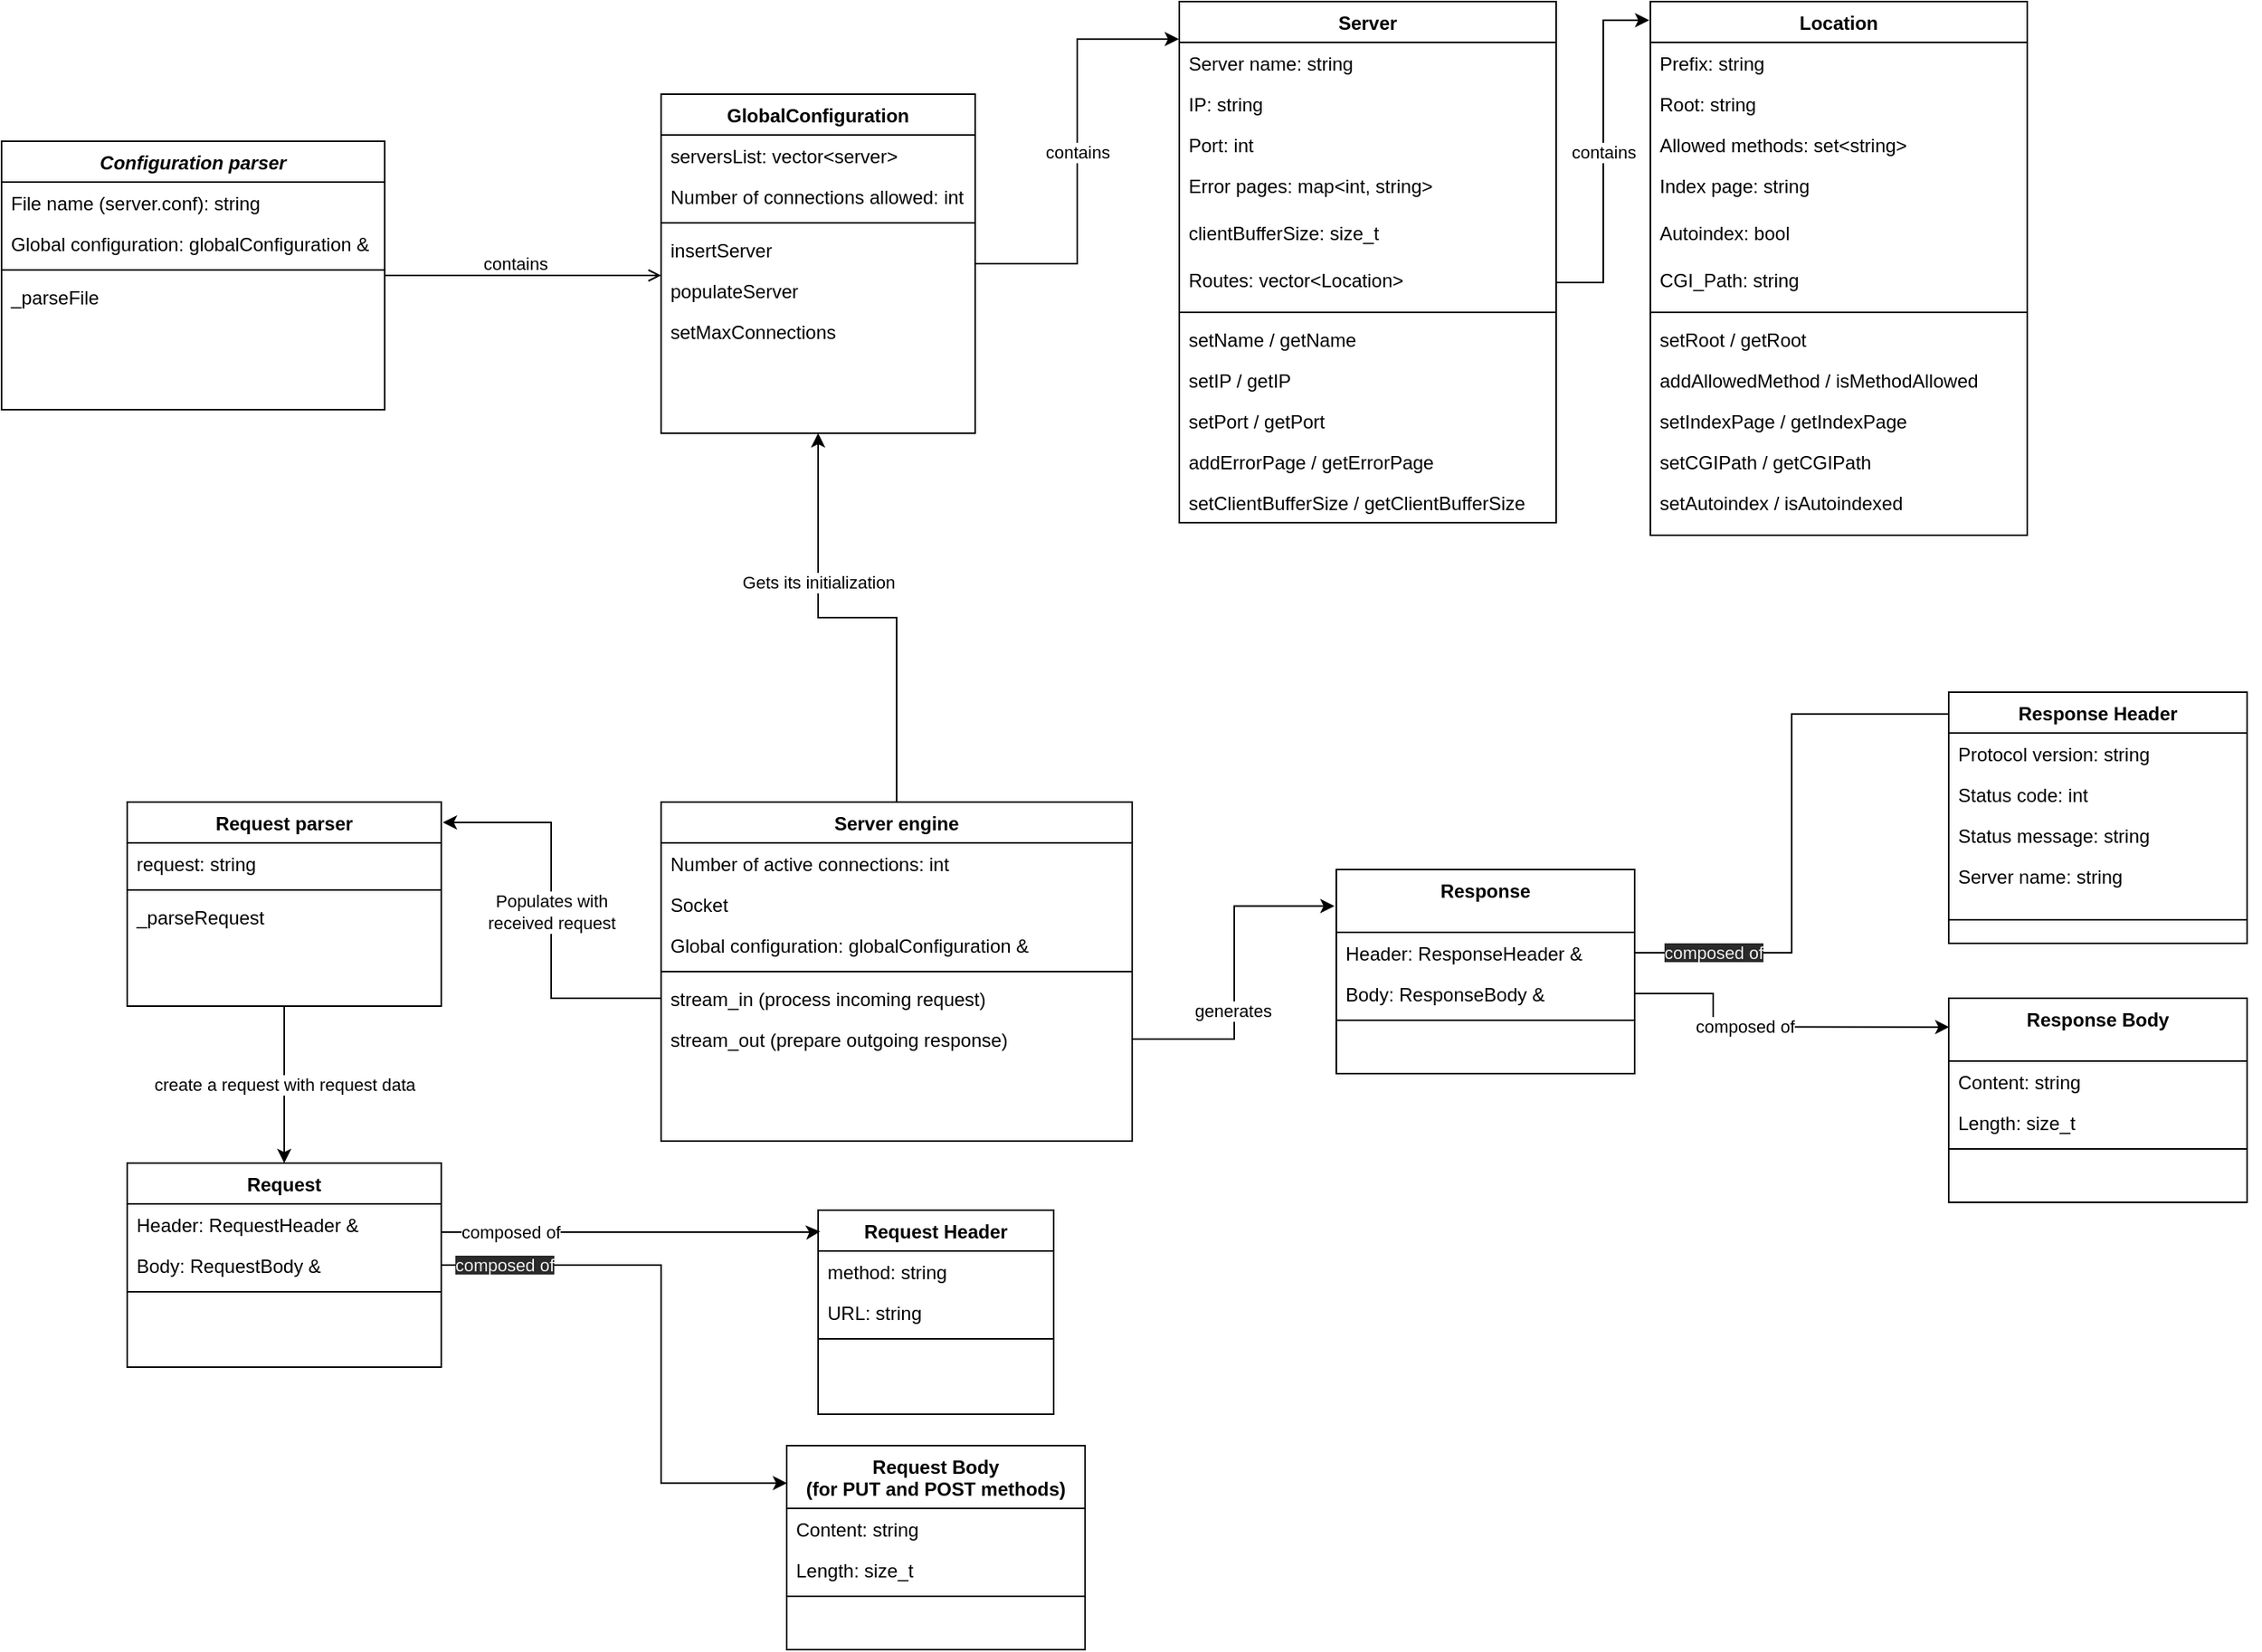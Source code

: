 <mxfile>
    <diagram id="C5RBs43oDa-KdzZeNtuy" name="Page-1">
        <mxGraphModel dx="864" dy="434" grid="1" gridSize="10" guides="1" tooltips="1" connect="1" arrows="1" fold="1" page="1" pageScale="1" pageWidth="1500" pageHeight="1169" math="0" shadow="0">
            <root>
                <mxCell id="WIyWlLk6GJQsqaUBKTNV-0"/>
                <mxCell id="WIyWlLk6GJQsqaUBKTNV-1" parent="WIyWlLk6GJQsqaUBKTNV-0"/>
                <mxCell id="zkfFHV4jXpPFQw0GAbJ--0" value="Configuration parser" style="swimlane;fontStyle=3;align=center;verticalAlign=top;childLayout=stackLayout;horizontal=1;startSize=26;horizontalStack=0;resizeParent=1;resizeLast=0;collapsible=1;marginBottom=0;rounded=0;shadow=0;strokeWidth=1;" parent="WIyWlLk6GJQsqaUBKTNV-1" vertex="1">
                    <mxGeometry x="10" y="129" width="244" height="171" as="geometry">
                        <mxRectangle x="230" y="140" width="160" height="26" as="alternateBounds"/>
                    </mxGeometry>
                </mxCell>
                <mxCell id="zkfFHV4jXpPFQw0GAbJ--1" value="File name (server.conf): string" style="text;align=left;verticalAlign=top;spacingLeft=4;spacingRight=4;overflow=hidden;rotatable=0;points=[[0,0.5],[1,0.5]];portConstraint=eastwest;" parent="zkfFHV4jXpPFQw0GAbJ--0" vertex="1">
                    <mxGeometry y="26" width="244" height="26" as="geometry"/>
                </mxCell>
                <mxCell id="zkfFHV4jXpPFQw0GAbJ--2" value="Global configuration: globalConfiguration &amp;" style="text;align=left;verticalAlign=top;spacingLeft=4;spacingRight=4;overflow=hidden;rotatable=0;points=[[0,0.5],[1,0.5]];portConstraint=eastwest;rounded=0;shadow=0;html=0;" parent="zkfFHV4jXpPFQw0GAbJ--0" vertex="1">
                    <mxGeometry y="52" width="244" height="26" as="geometry"/>
                </mxCell>
                <mxCell id="zkfFHV4jXpPFQw0GAbJ--4" value="" style="line;html=1;strokeWidth=1;align=left;verticalAlign=middle;spacingTop=-1;spacingLeft=3;spacingRight=3;rotatable=0;labelPosition=right;points=[];portConstraint=eastwest;" parent="zkfFHV4jXpPFQw0GAbJ--0" vertex="1">
                    <mxGeometry y="78" width="244" height="8" as="geometry"/>
                </mxCell>
                <mxCell id="zkfFHV4jXpPFQw0GAbJ--5" value="_parseFile" style="text;align=left;verticalAlign=top;spacingLeft=4;spacingRight=4;overflow=hidden;rotatable=0;points=[[0,0.5],[1,0.5]];portConstraint=eastwest;" parent="zkfFHV4jXpPFQw0GAbJ--0" vertex="1">
                    <mxGeometry y="86" width="244" height="30" as="geometry"/>
                </mxCell>
                <mxCell id="oprgUAEJjMY1lW2L3Nvr-10" value="contains" style="edgeStyle=orthogonalEdgeStyle;rounded=0;orthogonalLoop=1;jettySize=auto;html=1;entryX=-0.001;entryY=0.072;entryDx=0;entryDy=0;entryPerimeter=0;" parent="WIyWlLk6GJQsqaUBKTNV-1" source="zkfFHV4jXpPFQw0GAbJ--17" target="oprgUAEJjMY1lW2L3Nvr-1" edge="1">
                    <mxGeometry relative="1" as="geometry"/>
                </mxCell>
                <mxCell id="zkfFHV4jXpPFQw0GAbJ--17" value="GlobalConfiguration" style="swimlane;fontStyle=1;align=center;verticalAlign=top;childLayout=stackLayout;horizontal=1;startSize=26;horizontalStack=0;resizeParent=1;resizeLast=0;collapsible=1;marginBottom=0;rounded=0;shadow=0;strokeWidth=1;" parent="WIyWlLk6GJQsqaUBKTNV-1" vertex="1">
                    <mxGeometry x="430" y="99" width="200" height="216" as="geometry">
                        <mxRectangle x="550" y="140" width="160" height="26" as="alternateBounds"/>
                    </mxGeometry>
                </mxCell>
                <mxCell id="zkfFHV4jXpPFQw0GAbJ--18" value="serversList: vector&lt;server&gt;" style="text;align=left;verticalAlign=top;spacingLeft=4;spacingRight=4;overflow=hidden;rotatable=0;points=[[0,0.5],[1,0.5]];portConstraint=eastwest;" parent="zkfFHV4jXpPFQw0GAbJ--17" vertex="1">
                    <mxGeometry y="26" width="200" height="26" as="geometry"/>
                </mxCell>
                <mxCell id="zkfFHV4jXpPFQw0GAbJ--19" value="Number of connections allowed: int" style="text;align=left;verticalAlign=top;spacingLeft=4;spacingRight=4;overflow=hidden;rotatable=0;points=[[0,0.5],[1,0.5]];portConstraint=eastwest;rounded=0;shadow=0;html=0;" parent="zkfFHV4jXpPFQw0GAbJ--17" vertex="1">
                    <mxGeometry y="52" width="200" height="26" as="geometry"/>
                </mxCell>
                <mxCell id="zkfFHV4jXpPFQw0GAbJ--23" value="" style="line;html=1;strokeWidth=1;align=left;verticalAlign=middle;spacingTop=-1;spacingLeft=3;spacingRight=3;rotatable=0;labelPosition=right;points=[];portConstraint=eastwest;" parent="zkfFHV4jXpPFQw0GAbJ--17" vertex="1">
                    <mxGeometry y="78" width="200" height="8" as="geometry"/>
                </mxCell>
                <mxCell id="zkfFHV4jXpPFQw0GAbJ--24" value="insertServer" style="text;align=left;verticalAlign=top;spacingLeft=4;spacingRight=4;overflow=hidden;rotatable=0;points=[[0,0.5],[1,0.5]];portConstraint=eastwest;" parent="zkfFHV4jXpPFQw0GAbJ--17" vertex="1">
                    <mxGeometry y="86" width="200" height="26" as="geometry"/>
                </mxCell>
                <mxCell id="zkfFHV4jXpPFQw0GAbJ--25" value="populateServer" style="text;align=left;verticalAlign=top;spacingLeft=4;spacingRight=4;overflow=hidden;rotatable=0;points=[[0,0.5],[1,0.5]];portConstraint=eastwest;" parent="zkfFHV4jXpPFQw0GAbJ--17" vertex="1">
                    <mxGeometry y="112" width="200" height="26" as="geometry"/>
                </mxCell>
                <mxCell id="oprgUAEJjMY1lW2L3Nvr-37" value="setMaxConnections" style="text;align=left;verticalAlign=top;spacingLeft=4;spacingRight=4;overflow=hidden;rotatable=0;points=[[0,0.5],[1,0.5]];portConstraint=eastwest;" parent="zkfFHV4jXpPFQw0GAbJ--17" vertex="1">
                    <mxGeometry y="138" width="200" height="26" as="geometry"/>
                </mxCell>
                <mxCell id="zkfFHV4jXpPFQw0GAbJ--26" value="contains" style="endArrow=open;shadow=0;strokeWidth=1;rounded=0;endFill=1;edgeStyle=elbowEdgeStyle;elbow=vertical;" parent="WIyWlLk6GJQsqaUBKTNV-1" source="zkfFHV4jXpPFQw0GAbJ--0" target="zkfFHV4jXpPFQw0GAbJ--17" edge="1">
                    <mxGeometry x="-0.053" y="8" relative="1" as="geometry">
                        <mxPoint x="344" y="201" as="sourcePoint"/>
                        <mxPoint x="504" y="201" as="targetPoint"/>
                        <mxPoint as="offset"/>
                    </mxGeometry>
                </mxCell>
                <mxCell id="oprgUAEJjMY1lW2L3Nvr-1" value="Server" style="swimlane;fontStyle=1;align=center;verticalAlign=top;childLayout=stackLayout;horizontal=1;startSize=26;horizontalStack=0;resizeParent=1;resizeLast=0;collapsible=1;marginBottom=0;rounded=0;shadow=0;strokeWidth=1;glass=0;sketch=0;" parent="WIyWlLk6GJQsqaUBKTNV-1" vertex="1">
                    <mxGeometry x="760" y="40" width="240" height="332" as="geometry">
                        <mxRectangle x="550" y="140" width="160" height="26" as="alternateBounds"/>
                    </mxGeometry>
                </mxCell>
                <mxCell id="oprgUAEJjMY1lW2L3Nvr-3" value="Server name: string" style="text;align=left;verticalAlign=top;spacingLeft=4;spacingRight=4;overflow=hidden;rotatable=0;points=[[0,0.5],[1,0.5]];portConstraint=eastwest;rounded=0;shadow=0;html=0;fontStyle=0" parent="oprgUAEJjMY1lW2L3Nvr-1" vertex="1">
                    <mxGeometry y="26" width="240" height="26" as="geometry"/>
                </mxCell>
                <mxCell id="oprgUAEJjMY1lW2L3Nvr-2" value="IP: string" style="text;align=left;verticalAlign=top;spacingLeft=4;spacingRight=4;overflow=hidden;rotatable=0;points=[[0,0.5],[1,0.5]];portConstraint=eastwest;fontStyle=0" parent="oprgUAEJjMY1lW2L3Nvr-1" vertex="1">
                    <mxGeometry y="52" width="240" height="26" as="geometry"/>
                </mxCell>
                <mxCell id="oprgUAEJjMY1lW2L3Nvr-4" value="Port: int" style="text;align=left;verticalAlign=top;spacingLeft=4;spacingRight=4;overflow=hidden;rotatable=0;points=[[0,0.5],[1,0.5]];portConstraint=eastwest;rounded=0;shadow=0;html=0;fontStyle=0" parent="oprgUAEJjMY1lW2L3Nvr-1" vertex="1">
                    <mxGeometry y="78" width="240" height="26" as="geometry"/>
                </mxCell>
                <mxCell id="oprgUAEJjMY1lW2L3Nvr-35" value="Error pages: map&lt;int, string&gt;" style="text;align=left;verticalAlign=top;spacingLeft=4;spacingRight=4;overflow=hidden;rotatable=0;points=[[0,0.5],[1,0.5]];portConstraint=eastwest;rounded=0;shadow=0;html=0;fontStyle=0" parent="oprgUAEJjMY1lW2L3Nvr-1" vertex="1">
                    <mxGeometry y="104" width="240" height="30" as="geometry"/>
                </mxCell>
                <mxCell id="oprgUAEJjMY1lW2L3Nvr-34" value="clientBufferSize: size_t" style="text;align=left;verticalAlign=top;spacingLeft=4;spacingRight=4;overflow=hidden;rotatable=0;points=[[0,0.5],[1,0.5]];portConstraint=eastwest;rounded=0;shadow=0;html=0;fontStyle=0" parent="oprgUAEJjMY1lW2L3Nvr-1" vertex="1">
                    <mxGeometry y="134" width="240" height="30" as="geometry"/>
                </mxCell>
                <mxCell id="25" value="Routes: vector&lt;Location&gt;" style="text;align=left;verticalAlign=top;spacingLeft=4;spacingRight=4;overflow=hidden;rotatable=0;points=[[0,0.5],[1,0.5]];portConstraint=eastwest;rounded=0;shadow=0;html=0;fontStyle=0" parent="oprgUAEJjMY1lW2L3Nvr-1" vertex="1">
                    <mxGeometry y="164" width="240" height="30" as="geometry"/>
                </mxCell>
                <mxCell id="oprgUAEJjMY1lW2L3Nvr-7" value="" style="line;html=1;strokeWidth=1;align=left;verticalAlign=middle;spacingTop=-1;spacingLeft=3;spacingRight=3;rotatable=0;labelPosition=right;points=[];portConstraint=eastwest;" parent="oprgUAEJjMY1lW2L3Nvr-1" vertex="1">
                    <mxGeometry y="194" width="240" height="8" as="geometry"/>
                </mxCell>
                <mxCell id="oprgUAEJjMY1lW2L3Nvr-9" value="setName / getName" style="text;align=left;verticalAlign=top;spacingLeft=4;spacingRight=4;overflow=hidden;rotatable=0;points=[[0,0.5],[1,0.5]];portConstraint=eastwest;" parent="oprgUAEJjMY1lW2L3Nvr-1" vertex="1">
                    <mxGeometry y="202" width="240" height="26" as="geometry"/>
                </mxCell>
                <mxCell id="oprgUAEJjMY1lW2L3Nvr-8" value="setIP / getIP" style="text;align=left;verticalAlign=top;spacingLeft=4;spacingRight=4;overflow=hidden;rotatable=0;points=[[0,0.5],[1,0.5]];portConstraint=eastwest;" parent="oprgUAEJjMY1lW2L3Nvr-1" vertex="1">
                    <mxGeometry y="228" width="240" height="26" as="geometry"/>
                </mxCell>
                <mxCell id="oprgUAEJjMY1lW2L3Nvr-17" value="setPort / getPort" style="text;align=left;verticalAlign=top;spacingLeft=4;spacingRight=4;overflow=hidden;rotatable=0;points=[[0,0.5],[1,0.5]];portConstraint=eastwest;" parent="oprgUAEJjMY1lW2L3Nvr-1" vertex="1">
                    <mxGeometry y="254" width="240" height="26" as="geometry"/>
                </mxCell>
                <mxCell id="qIc10v1bF7AHO4W7wMpP-0" value="addErrorPage / getErrorPage" style="text;align=left;verticalAlign=top;spacingLeft=4;spacingRight=4;overflow=hidden;rotatable=0;points=[[0,0.5],[1,0.5]];portConstraint=eastwest;" parent="oprgUAEJjMY1lW2L3Nvr-1" vertex="1">
                    <mxGeometry y="280" width="240" height="26" as="geometry"/>
                </mxCell>
                <mxCell id="oprgUAEJjMY1lW2L3Nvr-33" value="setClientBufferSize / getClientBufferSize" style="text;align=left;verticalAlign=top;spacingLeft=4;spacingRight=4;overflow=hidden;rotatable=0;points=[[0,0.5],[1,0.5]];portConstraint=eastwest;" parent="oprgUAEJjMY1lW2L3Nvr-1" vertex="1">
                    <mxGeometry y="306" width="240" height="26" as="geometry"/>
                </mxCell>
                <mxCell id="oprgUAEJjMY1lW2L3Nvr-40" value="Gets its initialization" style="edgeStyle=orthogonalEdgeStyle;rounded=0;orthogonalLoop=1;jettySize=auto;html=1;exitX=0.5;exitY=0;exitDx=0;exitDy=0;entryX=0.5;entryY=1;entryDx=0;entryDy=0;" parent="WIyWlLk6GJQsqaUBKTNV-1" source="oprgUAEJjMY1lW2L3Nvr-11" target="zkfFHV4jXpPFQw0GAbJ--17" edge="1">
                    <mxGeometry x="0.333" relative="1" as="geometry">
                        <mxPoint as="offset"/>
                    </mxGeometry>
                </mxCell>
                <mxCell id="oprgUAEJjMY1lW2L3Nvr-11" value="Server engine" style="swimlane;fontStyle=1;align=center;verticalAlign=top;childLayout=stackLayout;horizontal=1;startSize=26;horizontalStack=0;resizeParent=1;resizeLast=0;collapsible=1;marginBottom=0;rounded=0;shadow=0;strokeWidth=1;" parent="WIyWlLk6GJQsqaUBKTNV-1" vertex="1">
                    <mxGeometry x="430" y="550" width="300" height="216" as="geometry">
                        <mxRectangle x="550" y="140" width="160" height="26" as="alternateBounds"/>
                    </mxGeometry>
                </mxCell>
                <mxCell id="oprgUAEJjMY1lW2L3Nvr-12" value="Number of active connections: int" style="text;align=left;verticalAlign=top;spacingLeft=4;spacingRight=4;overflow=hidden;rotatable=0;points=[[0,0.5],[1,0.5]];portConstraint=eastwest;" parent="oprgUAEJjMY1lW2L3Nvr-11" vertex="1">
                    <mxGeometry y="26" width="300" height="26" as="geometry"/>
                </mxCell>
                <mxCell id="oprgUAEJjMY1lW2L3Nvr-44" value="Socket" style="text;align=left;verticalAlign=top;spacingLeft=4;spacingRight=4;overflow=hidden;rotatable=0;points=[[0,0.5],[1,0.5]];portConstraint=eastwest;" parent="oprgUAEJjMY1lW2L3Nvr-11" vertex="1">
                    <mxGeometry y="52" width="300" height="26" as="geometry"/>
                </mxCell>
                <mxCell id="wvSWcAqAvISwRuBZr9na-14" value="Global configuration: globalConfiguration &amp;" style="text;align=left;verticalAlign=top;spacingLeft=4;spacingRight=4;overflow=hidden;rotatable=0;points=[[0,0.5],[1,0.5]];portConstraint=eastwest;" parent="oprgUAEJjMY1lW2L3Nvr-11" vertex="1">
                    <mxGeometry y="78" width="300" height="26" as="geometry"/>
                </mxCell>
                <mxCell id="oprgUAEJjMY1lW2L3Nvr-14" value="" style="line;html=1;strokeWidth=1;align=left;verticalAlign=middle;spacingTop=-1;spacingLeft=3;spacingRight=3;rotatable=0;labelPosition=right;points=[];portConstraint=eastwest;" parent="oprgUAEJjMY1lW2L3Nvr-11" vertex="1">
                    <mxGeometry y="104" width="300" height="8" as="geometry"/>
                </mxCell>
                <mxCell id="wvSWcAqAvISwRuBZr9na-0" value="stream_in (process incoming request)" style="text;align=left;verticalAlign=top;spacingLeft=4;spacingRight=4;overflow=hidden;rotatable=0;points=[[0,0.5],[1,0.5]];portConstraint=eastwest;" parent="oprgUAEJjMY1lW2L3Nvr-11" vertex="1">
                    <mxGeometry y="112" width="300" height="26" as="geometry"/>
                </mxCell>
                <mxCell id="29" value="stream_out (prepare outgoing response)" style="text;align=left;verticalAlign=top;spacingLeft=4;spacingRight=4;overflow=hidden;rotatable=0;points=[[0,0.5],[1,0.5]];portConstraint=eastwest;" parent="oprgUAEJjMY1lW2L3Nvr-11" vertex="1">
                    <mxGeometry y="138" width="300" height="26" as="geometry"/>
                </mxCell>
                <mxCell id="wvSWcAqAvISwRuBZr9na-16" value="create a request with request data" style="edgeStyle=orthogonalEdgeStyle;rounded=0;orthogonalLoop=1;jettySize=auto;html=1;entryX=0.5;entryY=0;entryDx=0;entryDy=0;" parent="WIyWlLk6GJQsqaUBKTNV-1" source="wvSWcAqAvISwRuBZr9na-1" target="oh0f0KSU-UFR9U9z4vLB-1" edge="1">
                    <mxGeometry relative="1" as="geometry"/>
                </mxCell>
                <mxCell id="wvSWcAqAvISwRuBZr9na-1" value="Request parser" style="swimlane;fontStyle=1;align=center;verticalAlign=top;childLayout=stackLayout;horizontal=1;startSize=26;horizontalStack=0;resizeParent=1;resizeLast=0;collapsible=1;marginBottom=0;rounded=0;shadow=0;strokeWidth=1;" parent="WIyWlLk6GJQsqaUBKTNV-1" vertex="1">
                    <mxGeometry x="90" y="550" width="200" height="130" as="geometry">
                        <mxRectangle x="550" y="140" width="160" height="26" as="alternateBounds"/>
                    </mxGeometry>
                </mxCell>
                <mxCell id="wvSWcAqAvISwRuBZr9na-2" value="request: string" style="text;align=left;verticalAlign=top;spacingLeft=4;spacingRight=4;overflow=hidden;rotatable=0;points=[[0,0.5],[1,0.5]];portConstraint=eastwest;" parent="wvSWcAqAvISwRuBZr9na-1" vertex="1">
                    <mxGeometry y="26" width="200" height="26" as="geometry"/>
                </mxCell>
                <mxCell id="wvSWcAqAvISwRuBZr9na-4" value="" style="line;html=1;strokeWidth=1;align=left;verticalAlign=middle;spacingTop=-1;spacingLeft=3;spacingRight=3;rotatable=0;labelPosition=right;points=[];portConstraint=eastwest;" parent="wvSWcAqAvISwRuBZr9na-1" vertex="1">
                    <mxGeometry y="52" width="200" height="8" as="geometry"/>
                </mxCell>
                <mxCell id="wvSWcAqAvISwRuBZr9na-6" value="_parseRequest" style="text;align=left;verticalAlign=top;spacingLeft=4;spacingRight=4;overflow=hidden;rotatable=0;points=[[0,0.5],[1,0.5]];portConstraint=eastwest;" parent="wvSWcAqAvISwRuBZr9na-1" vertex="1">
                    <mxGeometry y="60" width="200" height="26" as="geometry"/>
                </mxCell>
                <mxCell id="wvSWcAqAvISwRuBZr9na-13" value="Populates with&lt;br&gt;received request" style="edgeStyle=orthogonalEdgeStyle;rounded=0;orthogonalLoop=1;jettySize=auto;html=1;entryX=1.005;entryY=0.1;entryDx=0;entryDy=0;entryPerimeter=0;" parent="WIyWlLk6GJQsqaUBKTNV-1" source="wvSWcAqAvISwRuBZr9na-0" target="wvSWcAqAvISwRuBZr9na-1" edge="1">
                    <mxGeometry relative="1" as="geometry"/>
                </mxCell>
                <mxCell id="oh0f0KSU-UFR9U9z4vLB-1" value="Request" style="swimlane;fontStyle=1;align=center;verticalAlign=top;childLayout=stackLayout;horizontal=1;startSize=26;horizontalStack=0;resizeParent=1;resizeLast=0;collapsible=1;marginBottom=0;rounded=0;shadow=0;strokeWidth=1;" parent="WIyWlLk6GJQsqaUBKTNV-1" vertex="1">
                    <mxGeometry x="90" y="780" width="200" height="130" as="geometry">
                        <mxRectangle x="550" y="140" width="160" height="26" as="alternateBounds"/>
                    </mxGeometry>
                </mxCell>
                <mxCell id="oh0f0KSU-UFR9U9z4vLB-3" value="Header: RequestHeader &amp;" style="text;align=left;verticalAlign=top;spacingLeft=4;spacingRight=4;overflow=hidden;rotatable=0;points=[[0,0.5],[1,0.5]];portConstraint=eastwest;" parent="oh0f0KSU-UFR9U9z4vLB-1" vertex="1">
                    <mxGeometry y="26" width="200" height="26" as="geometry"/>
                </mxCell>
                <mxCell id="km5rrZmNvYClRYxKiqd--15" value="Body: RequestBody &amp;" style="text;align=left;verticalAlign=top;spacingLeft=4;spacingRight=4;overflow=hidden;rotatable=0;points=[[0,0.5],[1,0.5]];portConstraint=eastwest;" parent="oh0f0KSU-UFR9U9z4vLB-1" vertex="1">
                    <mxGeometry y="52" width="200" height="26" as="geometry"/>
                </mxCell>
                <mxCell id="oh0f0KSU-UFR9U9z4vLB-4" value="" style="line;html=1;strokeWidth=1;align=left;verticalAlign=middle;spacingTop=-1;spacingLeft=3;spacingRight=3;rotatable=0;labelPosition=right;points=[];portConstraint=eastwest;" parent="oh0f0KSU-UFR9U9z4vLB-1" vertex="1">
                    <mxGeometry y="78" width="200" height="8" as="geometry"/>
                </mxCell>
                <mxCell id="oh0f0KSU-UFR9U9z4vLB-7" value="Request Header" style="swimlane;fontStyle=1;align=center;verticalAlign=top;childLayout=stackLayout;horizontal=1;startSize=26;horizontalStack=0;resizeParent=1;resizeLast=0;collapsible=1;marginBottom=0;rounded=0;shadow=0;strokeWidth=1;" parent="WIyWlLk6GJQsqaUBKTNV-1" vertex="1">
                    <mxGeometry x="530" y="810" width="150" height="130" as="geometry">
                        <mxRectangle x="550" y="140" width="160" height="26" as="alternateBounds"/>
                    </mxGeometry>
                </mxCell>
                <mxCell id="oh0f0KSU-UFR9U9z4vLB-8" value="method: string" style="text;align=left;verticalAlign=top;spacingLeft=4;spacingRight=4;overflow=hidden;rotatable=0;points=[[0,0.5],[1,0.5]];portConstraint=eastwest;" parent="oh0f0KSU-UFR9U9z4vLB-7" vertex="1">
                    <mxGeometry y="26" width="150" height="26" as="geometry"/>
                </mxCell>
                <mxCell id="oh0f0KSU-UFR9U9z4vLB-9" value="URL: string" style="text;align=left;verticalAlign=top;spacingLeft=4;spacingRight=4;overflow=hidden;rotatable=0;points=[[0,0.5],[1,0.5]];portConstraint=eastwest;" parent="oh0f0KSU-UFR9U9z4vLB-7" vertex="1">
                    <mxGeometry y="52" width="150" height="26" as="geometry"/>
                </mxCell>
                <mxCell id="oh0f0KSU-UFR9U9z4vLB-10" value="" style="line;html=1;strokeWidth=1;align=left;verticalAlign=middle;spacingTop=-1;spacingLeft=3;spacingRight=3;rotatable=0;labelPosition=right;points=[];portConstraint=eastwest;" parent="oh0f0KSU-UFR9U9z4vLB-7" vertex="1">
                    <mxGeometry y="78" width="150" height="8" as="geometry"/>
                </mxCell>
                <mxCell id="oh0f0KSU-UFR9U9z4vLB-11" value="Request Body&#10;(for PUT and POST methods)" style="swimlane;fontStyle=1;align=center;verticalAlign=top;childLayout=stackLayout;horizontal=1;startSize=40;horizontalStack=0;resizeParent=1;resizeLast=0;collapsible=1;marginBottom=0;rounded=0;shadow=0;strokeWidth=1;" parent="WIyWlLk6GJQsqaUBKTNV-1" vertex="1">
                    <mxGeometry x="510" y="960" width="190" height="130" as="geometry">
                        <mxRectangle x="550" y="140" width="160" height="26" as="alternateBounds"/>
                    </mxGeometry>
                </mxCell>
                <mxCell id="oh0f0KSU-UFR9U9z4vLB-12" value="Content: string" style="text;align=left;verticalAlign=top;spacingLeft=4;spacingRight=4;overflow=hidden;rotatable=0;points=[[0,0.5],[1,0.5]];portConstraint=eastwest;" parent="oh0f0KSU-UFR9U9z4vLB-11" vertex="1">
                    <mxGeometry y="40" width="190" height="26" as="geometry"/>
                </mxCell>
                <mxCell id="oh0f0KSU-UFR9U9z4vLB-13" value="Length: size_t" style="text;align=left;verticalAlign=top;spacingLeft=4;spacingRight=4;overflow=hidden;rotatable=0;points=[[0,0.5],[1,0.5]];portConstraint=eastwest;" parent="oh0f0KSU-UFR9U9z4vLB-11" vertex="1">
                    <mxGeometry y="66" width="190" height="26" as="geometry"/>
                </mxCell>
                <mxCell id="oh0f0KSU-UFR9U9z4vLB-14" value="" style="line;html=1;strokeWidth=1;align=left;verticalAlign=middle;spacingTop=-1;spacingLeft=3;spacingRight=3;rotatable=0;labelPosition=right;points=[];portConstraint=eastwest;" parent="oh0f0KSU-UFR9U9z4vLB-11" vertex="1">
                    <mxGeometry y="92" width="190" height="8" as="geometry"/>
                </mxCell>
                <mxCell id="oh0f0KSU-UFR9U9z4vLB-15" value="&lt;span style=&quot;color: rgb(240, 240, 240); font-family: helvetica; font-size: 11px; font-style: normal; font-weight: 400; letter-spacing: normal; text-align: center; text-indent: 0px; text-transform: none; word-spacing: 0px; background-color: rgb(42, 42, 42); display: inline; float: none;&quot;&gt;composed of&lt;/span&gt;" style="edgeStyle=orthogonalEdgeStyle;rounded=0;orthogonalLoop=1;jettySize=auto;html=1;entryX=0.001;entryY=0.184;entryDx=0;entryDy=0;entryPerimeter=0;exitX=1;exitY=0.5;exitDx=0;exitDy=0;" parent="WIyWlLk6GJQsqaUBKTNV-1" source="km5rrZmNvYClRYxKiqd--15" target="oh0f0KSU-UFR9U9z4vLB-11" edge="1">
                    <mxGeometry x="-0.777" relative="1" as="geometry">
                        <Array as="points">
                            <mxPoint x="430" y="845"/>
                            <mxPoint x="430" y="984"/>
                        </Array>
                        <mxPoint as="offset"/>
                    </mxGeometry>
                </mxCell>
                <mxCell id="oh0f0KSU-UFR9U9z4vLB-16" value="composed of" style="edgeStyle=orthogonalEdgeStyle;rounded=0;orthogonalLoop=1;jettySize=auto;html=1;exitX=1;exitY=0.5;exitDx=0;exitDy=0;entryX=0.009;entryY=0.105;entryDx=0;entryDy=0;entryPerimeter=0;" parent="WIyWlLk6GJQsqaUBKTNV-1" source="oh0f0KSU-UFR9U9z4vLB-3" target="oh0f0KSU-UFR9U9z4vLB-7" edge="1">
                    <mxGeometry x="-0.607" relative="1" as="geometry">
                        <Array as="points">
                            <mxPoint x="290" y="824"/>
                            <mxPoint x="526" y="824"/>
                        </Array>
                        <mxPoint as="offset"/>
                    </mxGeometry>
                </mxCell>
                <mxCell id="km5rrZmNvYClRYxKiqd--16" value="&lt;span style=&quot;color: rgb(240, 240, 240); font-family: helvetica; font-size: 11px; font-style: normal; font-weight: 400; letter-spacing: normal; text-align: center; text-indent: 0px; text-transform: none; word-spacing: 0px; background-color: rgb(42, 42, 42); display: inline; float: none;&quot;&gt;composed of&lt;/span&gt;" style="edgeStyle=orthogonalEdgeStyle;rounded=0;orthogonalLoop=1;jettySize=auto;html=1;entryX=1;entryY=0.087;entryDx=0;entryDy=0;entryPerimeter=0;exitX=1;exitY=0.5;exitDx=0;exitDy=0;" parent="WIyWlLk6GJQsqaUBKTNV-1" source="km5rrZmNvYClRYxKiqd--22" target="km5rrZmNvYClRYxKiqd--4" edge="1">
                    <mxGeometry x="-0.816" relative="1" as="geometry">
                        <Array as="points">
                            <mxPoint x="1150" y="646"/>
                            <mxPoint x="1150" y="494"/>
                        </Array>
                        <mxPoint as="offset"/>
                    </mxGeometry>
                </mxCell>
                <mxCell id="km5rrZmNvYClRYxKiqd--4" value="Response Header" style="swimlane;fontStyle=1;align=center;verticalAlign=top;childLayout=stackLayout;horizontal=1;startSize=26;horizontalStack=0;resizeParent=1;resizeLast=0;collapsible=1;marginBottom=0;rounded=0;shadow=0;strokeWidth=1;" parent="WIyWlLk6GJQsqaUBKTNV-1" vertex="1">
                    <mxGeometry x="1250" y="480" width="190" height="160" as="geometry">
                        <mxRectangle x="550" y="140" width="160" height="26" as="alternateBounds"/>
                    </mxGeometry>
                </mxCell>
                <mxCell id="km5rrZmNvYClRYxKiqd--5" value="Protocol version: string" style="text;align=left;verticalAlign=top;spacingLeft=4;spacingRight=4;overflow=hidden;rotatable=0;points=[[0,0.5],[1,0.5]];portConstraint=eastwest;" parent="km5rrZmNvYClRYxKiqd--4" vertex="1">
                    <mxGeometry y="26" width="190" height="26" as="geometry"/>
                </mxCell>
                <mxCell id="km5rrZmNvYClRYxKiqd--6" value="Status code: int" style="text;align=left;verticalAlign=top;spacingLeft=4;spacingRight=4;overflow=hidden;rotatable=0;points=[[0,0.5],[1,0.5]];portConstraint=eastwest;" parent="km5rrZmNvYClRYxKiqd--4" vertex="1">
                    <mxGeometry y="52" width="190" height="26" as="geometry"/>
                </mxCell>
                <mxCell id="km5rrZmNvYClRYxKiqd--14" value="Status message: string" style="text;align=left;verticalAlign=top;spacingLeft=4;spacingRight=4;overflow=hidden;rotatable=0;points=[[0,0.5],[1,0.5]];portConstraint=eastwest;" parent="km5rrZmNvYClRYxKiqd--4" vertex="1">
                    <mxGeometry y="78" width="190" height="26" as="geometry"/>
                </mxCell>
                <mxCell id="km5rrZmNvYClRYxKiqd--17" value="Server name: string" style="text;align=left;verticalAlign=top;spacingLeft=4;spacingRight=4;overflow=hidden;rotatable=0;points=[[0,0.5],[1,0.5]];portConstraint=eastwest;" parent="km5rrZmNvYClRYxKiqd--4" vertex="1">
                    <mxGeometry y="104" width="190" height="26" as="geometry"/>
                </mxCell>
                <mxCell id="km5rrZmNvYClRYxKiqd--7" value="" style="line;html=1;strokeWidth=1;align=left;verticalAlign=middle;spacingTop=-1;spacingLeft=3;spacingRight=3;rotatable=0;labelPosition=right;points=[];portConstraint=eastwest;" parent="km5rrZmNvYClRYxKiqd--4" vertex="1">
                    <mxGeometry y="130" width="190" height="30" as="geometry"/>
                </mxCell>
                <mxCell id="km5rrZmNvYClRYxKiqd--8" value="Response Body" style="swimlane;fontStyle=1;align=center;verticalAlign=top;childLayout=stackLayout;horizontal=1;startSize=40;horizontalStack=0;resizeParent=1;resizeLast=0;collapsible=1;marginBottom=0;rounded=0;shadow=0;strokeWidth=1;" parent="WIyWlLk6GJQsqaUBKTNV-1" vertex="1">
                    <mxGeometry x="1250" y="675" width="190" height="130" as="geometry">
                        <mxRectangle x="550" y="140" width="160" height="26" as="alternateBounds"/>
                    </mxGeometry>
                </mxCell>
                <mxCell id="km5rrZmNvYClRYxKiqd--9" value="Content: string" style="text;align=left;verticalAlign=top;spacingLeft=4;spacingRight=4;overflow=hidden;rotatable=0;points=[[0,0.5],[1,0.5]];portConstraint=eastwest;" parent="km5rrZmNvYClRYxKiqd--8" vertex="1">
                    <mxGeometry y="40" width="190" height="26" as="geometry"/>
                </mxCell>
                <mxCell id="km5rrZmNvYClRYxKiqd--10" value="Length: size_t" style="text;align=left;verticalAlign=top;spacingLeft=4;spacingRight=4;overflow=hidden;rotatable=0;points=[[0,0.5],[1,0.5]];portConstraint=eastwest;" parent="km5rrZmNvYClRYxKiqd--8" vertex="1">
                    <mxGeometry y="66" width="190" height="26" as="geometry"/>
                </mxCell>
                <mxCell id="km5rrZmNvYClRYxKiqd--11" value="" style="line;html=1;strokeWidth=1;align=left;verticalAlign=middle;spacingTop=-1;spacingLeft=3;spacingRight=3;rotatable=0;labelPosition=right;points=[];portConstraint=eastwest;" parent="km5rrZmNvYClRYxKiqd--8" vertex="1">
                    <mxGeometry y="92" width="190" height="8" as="geometry"/>
                </mxCell>
                <mxCell id="km5rrZmNvYClRYxKiqd--12" value="composed of" style="edgeStyle=orthogonalEdgeStyle;rounded=0;orthogonalLoop=1;jettySize=auto;html=1;entryX=0.002;entryY=0.141;entryDx=0;entryDy=0;entryPerimeter=0;exitX=1;exitY=0.5;exitDx=0;exitDy=0;" parent="WIyWlLk6GJQsqaUBKTNV-1" source="km5rrZmNvYClRYxKiqd--23" target="km5rrZmNvYClRYxKiqd--8" edge="1">
                    <mxGeometry x="-0.176" relative="1" as="geometry">
                        <Array as="points">
                            <mxPoint x="1100" y="672"/>
                            <mxPoint x="1100" y="693"/>
                        </Array>
                        <mxPoint as="offset"/>
                    </mxGeometry>
                </mxCell>
                <mxCell id="km5rrZmNvYClRYxKiqd--21" value="Response" style="swimlane;fontStyle=1;align=center;verticalAlign=top;childLayout=stackLayout;horizontal=1;startSize=40;horizontalStack=0;resizeParent=1;resizeLast=0;collapsible=1;marginBottom=0;rounded=0;shadow=0;strokeWidth=1;" parent="WIyWlLk6GJQsqaUBKTNV-1" vertex="1">
                    <mxGeometry x="860" y="593" width="190" height="130" as="geometry">
                        <mxRectangle x="550" y="140" width="160" height="26" as="alternateBounds"/>
                    </mxGeometry>
                </mxCell>
                <mxCell id="km5rrZmNvYClRYxKiqd--22" value="Header: ResponseHeader &amp;" style="text;align=left;verticalAlign=top;spacingLeft=4;spacingRight=4;overflow=hidden;rotatable=0;points=[[0,0.5],[1,0.5]];portConstraint=eastwest;" parent="km5rrZmNvYClRYxKiqd--21" vertex="1">
                    <mxGeometry y="40" width="190" height="26" as="geometry"/>
                </mxCell>
                <mxCell id="km5rrZmNvYClRYxKiqd--23" value="Body: ResponseBody &amp;" style="text;align=left;verticalAlign=top;spacingLeft=4;spacingRight=4;overflow=hidden;rotatable=0;points=[[0,0.5],[1,0.5]];portConstraint=eastwest;" parent="km5rrZmNvYClRYxKiqd--21" vertex="1">
                    <mxGeometry y="66" width="190" height="26" as="geometry"/>
                </mxCell>
                <mxCell id="km5rrZmNvYClRYxKiqd--24" value="" style="line;html=1;strokeWidth=1;align=left;verticalAlign=middle;spacingTop=-1;spacingLeft=3;spacingRight=3;rotatable=0;labelPosition=right;points=[];portConstraint=eastwest;" parent="km5rrZmNvYClRYxKiqd--21" vertex="1">
                    <mxGeometry y="92" width="190" height="8" as="geometry"/>
                </mxCell>
                <mxCell id="2" value="Location" style="swimlane;fontStyle=1;align=center;verticalAlign=top;childLayout=stackLayout;horizontal=1;startSize=26;horizontalStack=0;resizeParent=1;resizeLast=0;collapsible=1;marginBottom=0;rounded=0;shadow=0;strokeWidth=1;glass=0;sketch=0;" parent="WIyWlLk6GJQsqaUBKTNV-1" vertex="1">
                    <mxGeometry x="1060" y="40" width="240" height="340" as="geometry">
                        <mxRectangle x="550" y="140" width="160" height="26" as="alternateBounds"/>
                    </mxGeometry>
                </mxCell>
                <mxCell id="5" value="Prefix: string" style="text;align=left;verticalAlign=top;spacingLeft=4;spacingRight=4;overflow=hidden;rotatable=0;points=[[0,0.5],[1,0.5]];portConstraint=eastwest;rounded=0;shadow=0;html=0;fontStyle=0" parent="2" vertex="1">
                    <mxGeometry y="26" width="240" height="26" as="geometry"/>
                </mxCell>
                <mxCell id="24" value="Root: string" style="text;align=left;verticalAlign=top;spacingLeft=4;spacingRight=4;overflow=hidden;rotatable=0;points=[[0,0.5],[1,0.5]];portConstraint=eastwest;rounded=0;shadow=0;html=0;fontStyle=0" parent="2" vertex="1">
                    <mxGeometry y="52" width="240" height="26" as="geometry"/>
                </mxCell>
                <mxCell id="6" value="Allowed methods: set&lt;string&gt;" style="text;align=left;verticalAlign=top;spacingLeft=4;spacingRight=4;overflow=hidden;rotatable=0;points=[[0,0.5],[1,0.5]];portConstraint=eastwest;rounded=0;shadow=0;html=0;fontStyle=0" parent="2" vertex="1">
                    <mxGeometry y="78" width="240" height="26" as="geometry"/>
                </mxCell>
                <mxCell id="7" value="Index page: string" style="text;align=left;verticalAlign=top;spacingLeft=4;spacingRight=4;overflow=hidden;rotatable=0;points=[[0,0.5],[1,0.5]];portConstraint=eastwest;rounded=0;shadow=0;html=0;fontStyle=0" parent="2" vertex="1">
                    <mxGeometry y="104" width="240" height="30" as="geometry"/>
                </mxCell>
                <mxCell id="8" value="Autoindex: bool" style="text;align=left;verticalAlign=top;spacingLeft=4;spacingRight=4;overflow=hidden;rotatable=0;points=[[0,0.5],[1,0.5]];portConstraint=eastwest;rounded=0;shadow=0;html=0;fontStyle=0" parent="2" vertex="1">
                    <mxGeometry y="134" width="240" height="30" as="geometry"/>
                </mxCell>
                <mxCell id="21" value="CGI_Path: string" style="text;align=left;verticalAlign=top;spacingLeft=4;spacingRight=4;overflow=hidden;rotatable=0;points=[[0,0.5],[1,0.5]];portConstraint=eastwest;rounded=0;shadow=0;html=0;fontStyle=0" parent="2" vertex="1">
                    <mxGeometry y="164" width="240" height="30" as="geometry"/>
                </mxCell>
                <mxCell id="11" value="" style="line;html=1;strokeWidth=1;align=left;verticalAlign=middle;spacingTop=-1;spacingLeft=3;spacingRight=3;rotatable=0;labelPosition=right;points=[];portConstraint=eastwest;" parent="2" vertex="1">
                    <mxGeometry y="194" width="240" height="8" as="geometry"/>
                </mxCell>
                <mxCell id="22" value="setRoot / getRoot" style="text;align=left;verticalAlign=top;spacingLeft=4;spacingRight=4;overflow=hidden;rotatable=0;points=[[0,0.5],[1,0.5]];portConstraint=eastwest;" parent="2" vertex="1">
                    <mxGeometry y="202" width="240" height="26" as="geometry"/>
                </mxCell>
                <mxCell id="23" value="addAllowedMethod / isMethodAllowed" style="text;align=left;verticalAlign=top;spacingLeft=4;spacingRight=4;overflow=hidden;rotatable=0;points=[[0,0.5],[1,0.5]];portConstraint=eastwest;" parent="2" vertex="1">
                    <mxGeometry y="228" width="240" height="26" as="geometry"/>
                </mxCell>
                <mxCell id="15" value="setIndexPage / getIndexPage" style="text;align=left;verticalAlign=top;spacingLeft=4;spacingRight=4;overflow=hidden;rotatable=0;points=[[0,0.5],[1,0.5]];portConstraint=eastwest;" parent="2" vertex="1">
                    <mxGeometry y="254" width="240" height="26" as="geometry"/>
                </mxCell>
                <mxCell id="16" value="setCGIPath / getCGIPath" style="text;align=left;verticalAlign=top;spacingLeft=4;spacingRight=4;overflow=hidden;rotatable=0;points=[[0,0.5],[1,0.5]];portConstraint=eastwest;" parent="2" vertex="1">
                    <mxGeometry y="280" width="240" height="26" as="geometry"/>
                </mxCell>
                <mxCell id="17" value="setAutoindex / isAutoindexed" style="text;align=left;verticalAlign=top;spacingLeft=4;spacingRight=4;overflow=hidden;rotatable=0;points=[[0,0.5],[1,0.5]];portConstraint=eastwest;" parent="2" vertex="1">
                    <mxGeometry y="306" width="240" height="26" as="geometry"/>
                </mxCell>
                <mxCell id="26" value="contains" style="edgeStyle=orthogonalEdgeStyle;html=1;entryX=-0.003;entryY=0.035;entryDx=0;entryDy=0;entryPerimeter=0;exitX=1;exitY=0.5;exitDx=0;exitDy=0;rounded=0;" parent="WIyWlLk6GJQsqaUBKTNV-1" source="25" target="2" edge="1">
                    <mxGeometry relative="1" as="geometry"/>
                </mxCell>
                <mxCell id="30" style="edgeStyle=orthogonalEdgeStyle;html=1;entryX=-0.006;entryY=0.179;entryDx=0;entryDy=0;entryPerimeter=0;exitX=1;exitY=0.5;exitDx=0;exitDy=0;elbow=vertical;rounded=0;" parent="WIyWlLk6GJQsqaUBKTNV-1" source="29" target="km5rrZmNvYClRYxKiqd--21" edge="1">
                    <mxGeometry relative="1" as="geometry"/>
                </mxCell>
                <mxCell id="31" value="generates" style="edgeLabel;html=1;align=center;verticalAlign=middle;resizable=0;points=[];" parent="30" vertex="1" connectable="0">
                    <mxGeometry x="-0.223" y="1" relative="1" as="geometry">
                        <mxPoint as="offset"/>
                    </mxGeometry>
                </mxCell>
            </root>
        </mxGraphModel>
    </diagram>
</mxfile>